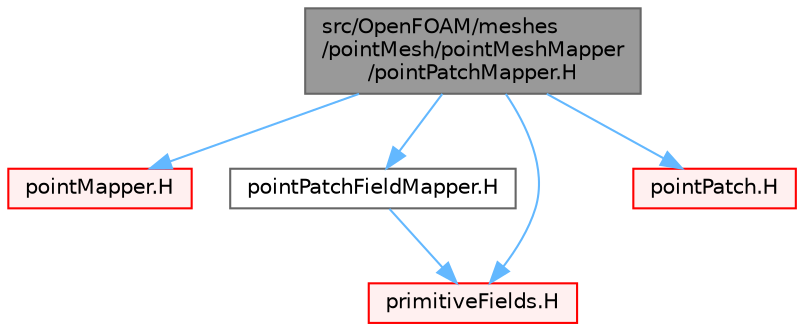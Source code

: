 digraph "src/OpenFOAM/meshes/pointMesh/pointMeshMapper/pointPatchMapper.H"
{
 // LATEX_PDF_SIZE
  bgcolor="transparent";
  edge [fontname=Helvetica,fontsize=10,labelfontname=Helvetica,labelfontsize=10];
  node [fontname=Helvetica,fontsize=10,shape=box,height=0.2,width=0.4];
  Node1 [id="Node000001",label="src/OpenFOAM/meshes\l/pointMesh/pointMeshMapper\l/pointPatchMapper.H",height=0.2,width=0.4,color="gray40", fillcolor="grey60", style="filled", fontcolor="black",tooltip=" "];
  Node1 -> Node2 [id="edge1_Node000001_Node000002",color="steelblue1",style="solid",tooltip=" "];
  Node2 [id="Node000002",label="pointMapper.H",height=0.2,width=0.4,color="red", fillcolor="#FFF0F0", style="filled",URL="$pointMapper_8H.html",tooltip=" "];
  Node1 -> Node162 [id="edge2_Node000001_Node000162",color="steelblue1",style="solid",tooltip=" "];
  Node162 [id="Node000162",label="pointPatchFieldMapper.H",height=0.2,width=0.4,color="grey40", fillcolor="white", style="filled",URL="$pointPatchFieldMapper_8H.html",tooltip=" "];
  Node162 -> Node163 [id="edge3_Node000162_Node000163",color="steelblue1",style="solid",tooltip=" "];
  Node163 [id="Node000163",label="primitiveFields.H",height=0.2,width=0.4,color="red", fillcolor="#FFF0F0", style="filled",URL="$primitiveFields_8H.html",tooltip="Specialisations of Field<T> for scalar, vector and tensor."];
  Node1 -> Node188 [id="edge4_Node000001_Node000188",color="steelblue1",style="solid",tooltip=" "];
  Node188 [id="Node000188",label="pointPatch.H",height=0.2,width=0.4,color="red", fillcolor="#FFF0F0", style="filled",URL="$pointPatch_8H.html",tooltip=" "];
  Node1 -> Node163 [id="edge5_Node000001_Node000163",color="steelblue1",style="solid",tooltip=" "];
}

